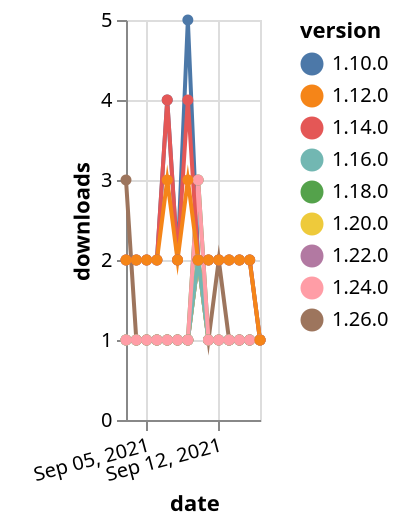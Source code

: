 {"$schema": "https://vega.github.io/schema/vega-lite/v5.json", "description": "A simple bar chart with embedded data.", "data": {"values": [{"date": "2021-09-03", "total": 320, "delta": 1, "version": "1.18.0"}, {"date": "2021-09-04", "total": 321, "delta": 1, "version": "1.18.0"}, {"date": "2021-09-05", "total": 322, "delta": 1, "version": "1.18.0"}, {"date": "2021-09-06", "total": 323, "delta": 1, "version": "1.18.0"}, {"date": "2021-09-07", "total": 324, "delta": 1, "version": "1.18.0"}, {"date": "2021-09-08", "total": 325, "delta": 1, "version": "1.18.0"}, {"date": "2021-09-09", "total": 326, "delta": 1, "version": "1.18.0"}, {"date": "2021-09-10", "total": 329, "delta": 3, "version": "1.18.0"}, {"date": "2021-09-11", "total": 330, "delta": 1, "version": "1.18.0"}, {"date": "2021-09-12", "total": 331, "delta": 1, "version": "1.18.0"}, {"date": "2021-09-13", "total": 332, "delta": 1, "version": "1.18.0"}, {"date": "2021-09-14", "total": 333, "delta": 1, "version": "1.18.0"}, {"date": "2021-09-15", "total": 334, "delta": 1, "version": "1.18.0"}, {"date": "2021-09-16", "total": 335, "delta": 1, "version": "1.18.0"}, {"date": "2021-09-03", "total": 153, "delta": 1, "version": "1.22.0"}, {"date": "2021-09-04", "total": 154, "delta": 1, "version": "1.22.0"}, {"date": "2021-09-05", "total": 155, "delta": 1, "version": "1.22.0"}, {"date": "2021-09-06", "total": 156, "delta": 1, "version": "1.22.0"}, {"date": "2021-09-07", "total": 157, "delta": 1, "version": "1.22.0"}, {"date": "2021-09-08", "total": 158, "delta": 1, "version": "1.22.0"}, {"date": "2021-09-09", "total": 159, "delta": 1, "version": "1.22.0"}, {"date": "2021-09-10", "total": 161, "delta": 2, "version": "1.22.0"}, {"date": "2021-09-11", "total": 162, "delta": 1, "version": "1.22.0"}, {"date": "2021-09-12", "total": 163, "delta": 1, "version": "1.22.0"}, {"date": "2021-09-13", "total": 164, "delta": 1, "version": "1.22.0"}, {"date": "2021-09-14", "total": 165, "delta": 1, "version": "1.22.0"}, {"date": "2021-09-15", "total": 166, "delta": 1, "version": "1.22.0"}, {"date": "2021-09-16", "total": 167, "delta": 1, "version": "1.22.0"}, {"date": "2021-09-03", "total": 3085, "delta": 2, "version": "1.10.0"}, {"date": "2021-09-04", "total": 3087, "delta": 2, "version": "1.10.0"}, {"date": "2021-09-05", "total": 3089, "delta": 2, "version": "1.10.0"}, {"date": "2021-09-06", "total": 3091, "delta": 2, "version": "1.10.0"}, {"date": "2021-09-07", "total": 3095, "delta": 4, "version": "1.10.0"}, {"date": "2021-09-08", "total": 3097, "delta": 2, "version": "1.10.0"}, {"date": "2021-09-09", "total": 3102, "delta": 5, "version": "1.10.0"}, {"date": "2021-09-10", "total": 3104, "delta": 2, "version": "1.10.0"}, {"date": "2021-09-11", "total": 3106, "delta": 2, "version": "1.10.0"}, {"date": "2021-09-12", "total": 3108, "delta": 2, "version": "1.10.0"}, {"date": "2021-09-13", "total": 3110, "delta": 2, "version": "1.10.0"}, {"date": "2021-09-14", "total": 3112, "delta": 2, "version": "1.10.0"}, {"date": "2021-09-15", "total": 3114, "delta": 2, "version": "1.10.0"}, {"date": "2021-09-16", "total": 3115, "delta": 1, "version": "1.10.0"}, {"date": "2021-09-03", "total": 117, "delta": 3, "version": "1.26.0"}, {"date": "2021-09-04", "total": 118, "delta": 1, "version": "1.26.0"}, {"date": "2021-09-05", "total": 119, "delta": 1, "version": "1.26.0"}, {"date": "2021-09-06", "total": 120, "delta": 1, "version": "1.26.0"}, {"date": "2021-09-07", "total": 121, "delta": 1, "version": "1.26.0"}, {"date": "2021-09-08", "total": 122, "delta": 1, "version": "1.26.0"}, {"date": "2021-09-09", "total": 123, "delta": 1, "version": "1.26.0"}, {"date": "2021-09-10", "total": 125, "delta": 2, "version": "1.26.0"}, {"date": "2021-09-11", "total": 126, "delta": 1, "version": "1.26.0"}, {"date": "2021-09-12", "total": 128, "delta": 2, "version": "1.26.0"}, {"date": "2021-09-13", "total": 129, "delta": 1, "version": "1.26.0"}, {"date": "2021-09-14", "total": 130, "delta": 1, "version": "1.26.0"}, {"date": "2021-09-15", "total": 131, "delta": 1, "version": "1.26.0"}, {"date": "2021-09-16", "total": 132, "delta": 1, "version": "1.26.0"}, {"date": "2021-09-03", "total": 172, "delta": 1, "version": "1.20.0"}, {"date": "2021-09-04", "total": 173, "delta": 1, "version": "1.20.0"}, {"date": "2021-09-05", "total": 174, "delta": 1, "version": "1.20.0"}, {"date": "2021-09-06", "total": 175, "delta": 1, "version": "1.20.0"}, {"date": "2021-09-07", "total": 176, "delta": 1, "version": "1.20.0"}, {"date": "2021-09-08", "total": 177, "delta": 1, "version": "1.20.0"}, {"date": "2021-09-09", "total": 178, "delta": 1, "version": "1.20.0"}, {"date": "2021-09-10", "total": 180, "delta": 2, "version": "1.20.0"}, {"date": "2021-09-11", "total": 181, "delta": 1, "version": "1.20.0"}, {"date": "2021-09-12", "total": 182, "delta": 1, "version": "1.20.0"}, {"date": "2021-09-13", "total": 183, "delta": 1, "version": "1.20.0"}, {"date": "2021-09-14", "total": 184, "delta": 1, "version": "1.20.0"}, {"date": "2021-09-15", "total": 185, "delta": 1, "version": "1.20.0"}, {"date": "2021-09-16", "total": 186, "delta": 1, "version": "1.20.0"}, {"date": "2021-09-03", "total": 230, "delta": 1, "version": "1.16.0"}, {"date": "2021-09-04", "total": 231, "delta": 1, "version": "1.16.0"}, {"date": "2021-09-05", "total": 232, "delta": 1, "version": "1.16.0"}, {"date": "2021-09-06", "total": 233, "delta": 1, "version": "1.16.0"}, {"date": "2021-09-07", "total": 234, "delta": 1, "version": "1.16.0"}, {"date": "2021-09-08", "total": 235, "delta": 1, "version": "1.16.0"}, {"date": "2021-09-09", "total": 236, "delta": 1, "version": "1.16.0"}, {"date": "2021-09-10", "total": 238, "delta": 2, "version": "1.16.0"}, {"date": "2021-09-11", "total": 239, "delta": 1, "version": "1.16.0"}, {"date": "2021-09-12", "total": 240, "delta": 1, "version": "1.16.0"}, {"date": "2021-09-13", "total": 241, "delta": 1, "version": "1.16.0"}, {"date": "2021-09-14", "total": 242, "delta": 1, "version": "1.16.0"}, {"date": "2021-09-15", "total": 243, "delta": 1, "version": "1.16.0"}, {"date": "2021-09-16", "total": 244, "delta": 1, "version": "1.16.0"}, {"date": "2021-09-03", "total": 173, "delta": 1, "version": "1.24.0"}, {"date": "2021-09-04", "total": 174, "delta": 1, "version": "1.24.0"}, {"date": "2021-09-05", "total": 175, "delta": 1, "version": "1.24.0"}, {"date": "2021-09-06", "total": 176, "delta": 1, "version": "1.24.0"}, {"date": "2021-09-07", "total": 177, "delta": 1, "version": "1.24.0"}, {"date": "2021-09-08", "total": 178, "delta": 1, "version": "1.24.0"}, {"date": "2021-09-09", "total": 179, "delta": 1, "version": "1.24.0"}, {"date": "2021-09-10", "total": 182, "delta": 3, "version": "1.24.0"}, {"date": "2021-09-11", "total": 183, "delta": 1, "version": "1.24.0"}, {"date": "2021-09-12", "total": 184, "delta": 1, "version": "1.24.0"}, {"date": "2021-09-13", "total": 185, "delta": 1, "version": "1.24.0"}, {"date": "2021-09-14", "total": 186, "delta": 1, "version": "1.24.0"}, {"date": "2021-09-15", "total": 187, "delta": 1, "version": "1.24.0"}, {"date": "2021-09-16", "total": 188, "delta": 1, "version": "1.24.0"}, {"date": "2021-09-03", "total": 2446, "delta": 2, "version": "1.14.0"}, {"date": "2021-09-04", "total": 2448, "delta": 2, "version": "1.14.0"}, {"date": "2021-09-05", "total": 2450, "delta": 2, "version": "1.14.0"}, {"date": "2021-09-06", "total": 2452, "delta": 2, "version": "1.14.0"}, {"date": "2021-09-07", "total": 2456, "delta": 4, "version": "1.14.0"}, {"date": "2021-09-08", "total": 2458, "delta": 2, "version": "1.14.0"}, {"date": "2021-09-09", "total": 2462, "delta": 4, "version": "1.14.0"}, {"date": "2021-09-10", "total": 2464, "delta": 2, "version": "1.14.0"}, {"date": "2021-09-11", "total": 2466, "delta": 2, "version": "1.14.0"}, {"date": "2021-09-12", "total": 2468, "delta": 2, "version": "1.14.0"}, {"date": "2021-09-13", "total": 2470, "delta": 2, "version": "1.14.0"}, {"date": "2021-09-14", "total": 2472, "delta": 2, "version": "1.14.0"}, {"date": "2021-09-15", "total": 2474, "delta": 2, "version": "1.14.0"}, {"date": "2021-09-16", "total": 2475, "delta": 1, "version": "1.14.0"}, {"date": "2021-09-03", "total": 2602, "delta": 2, "version": "1.12.0"}, {"date": "2021-09-04", "total": 2604, "delta": 2, "version": "1.12.0"}, {"date": "2021-09-05", "total": 2606, "delta": 2, "version": "1.12.0"}, {"date": "2021-09-06", "total": 2608, "delta": 2, "version": "1.12.0"}, {"date": "2021-09-07", "total": 2611, "delta": 3, "version": "1.12.0"}, {"date": "2021-09-08", "total": 2613, "delta": 2, "version": "1.12.0"}, {"date": "2021-09-09", "total": 2616, "delta": 3, "version": "1.12.0"}, {"date": "2021-09-10", "total": 2618, "delta": 2, "version": "1.12.0"}, {"date": "2021-09-11", "total": 2620, "delta": 2, "version": "1.12.0"}, {"date": "2021-09-12", "total": 2622, "delta": 2, "version": "1.12.0"}, {"date": "2021-09-13", "total": 2624, "delta": 2, "version": "1.12.0"}, {"date": "2021-09-14", "total": 2626, "delta": 2, "version": "1.12.0"}, {"date": "2021-09-15", "total": 2628, "delta": 2, "version": "1.12.0"}, {"date": "2021-09-16", "total": 2629, "delta": 1, "version": "1.12.0"}]}, "width": "container", "mark": {"type": "line", "point": {"filled": true}}, "encoding": {"x": {"field": "date", "type": "temporal", "timeUnit": "yearmonthdate", "title": "date", "axis": {"labelAngle": -15}}, "y": {"field": "delta", "type": "quantitative", "title": "downloads"}, "color": {"field": "version", "type": "nominal"}, "tooltip": {"field": "delta"}}}